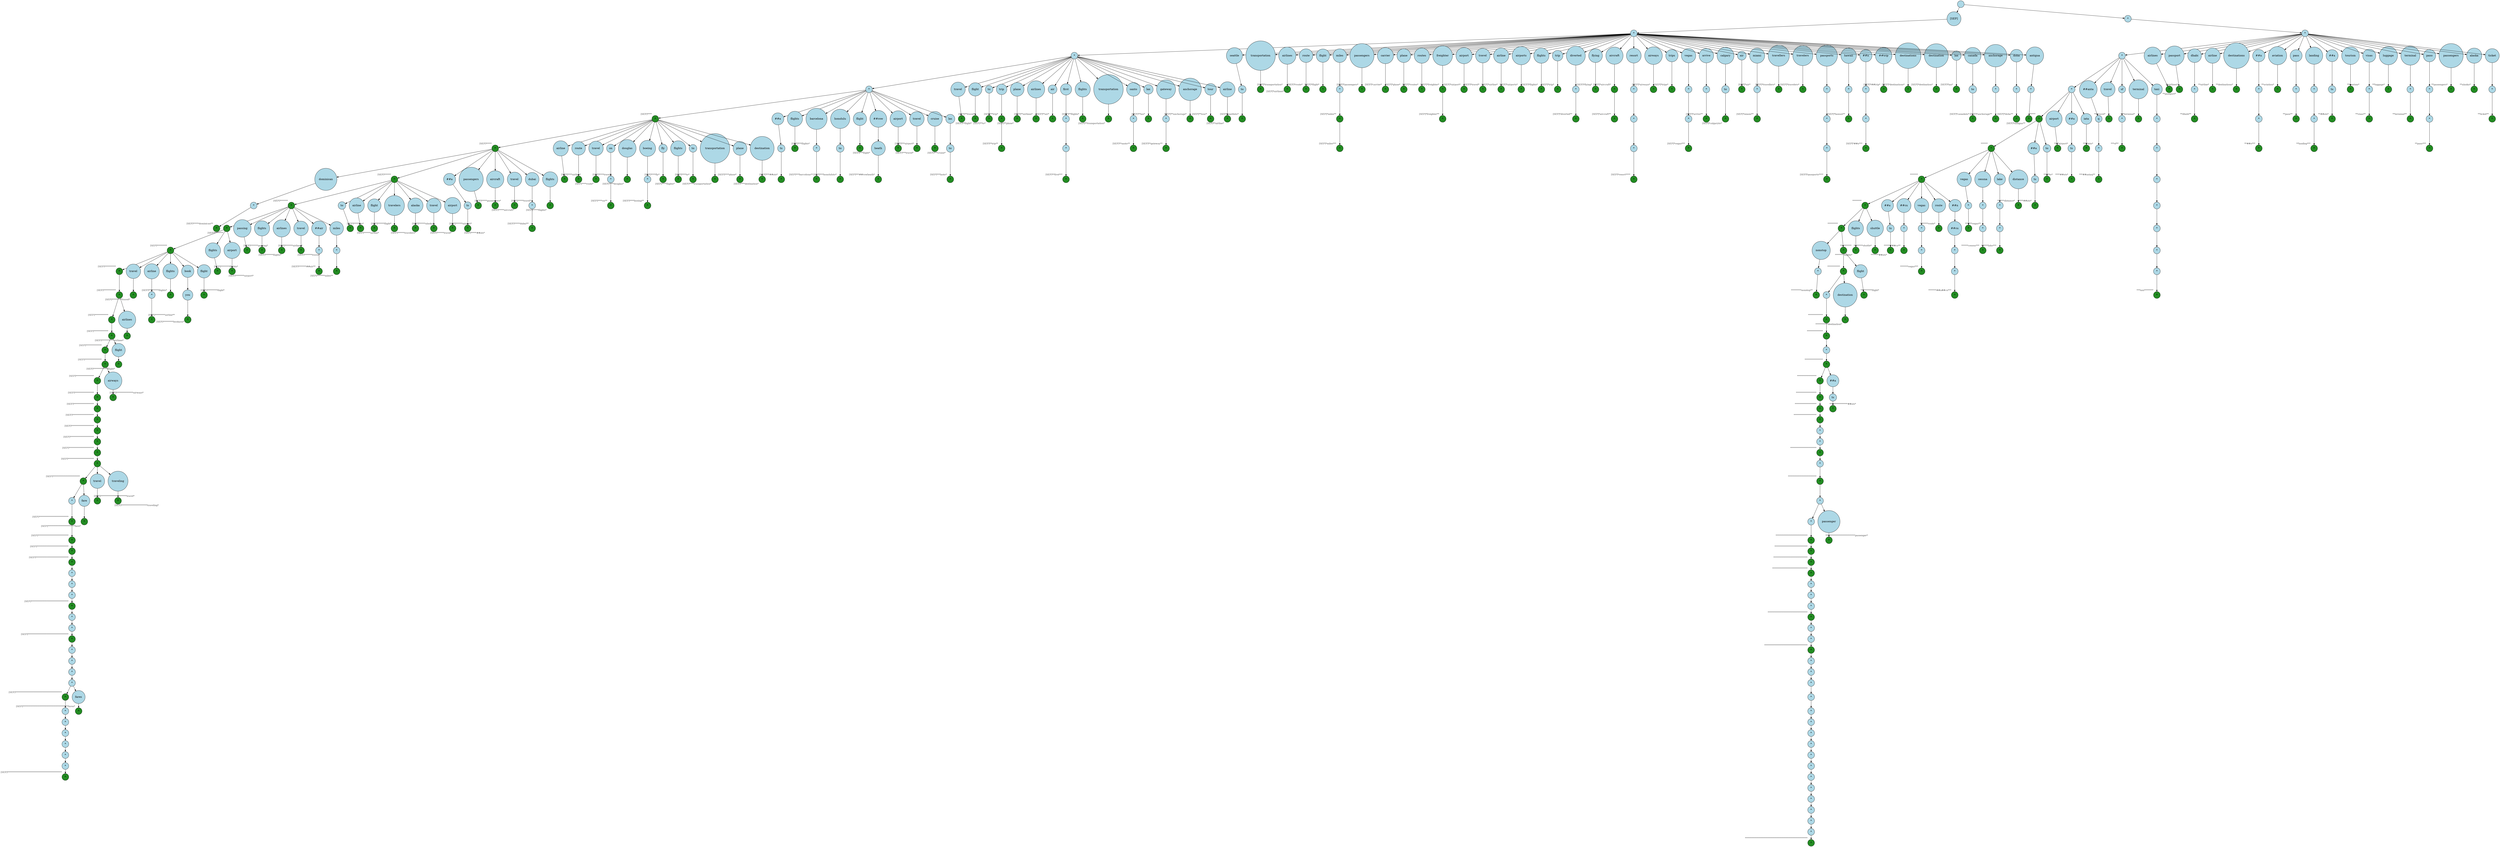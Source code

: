 digraph {
graph [
  nodesep=0.25,
  ranksep=0.3,
  splines=line
];
node [
  style=filled,
  fillcolor=lightblue,
  shape=circle
];
edge [
  arrowsize=0.8,
  color=black
];

94165189569744 [
  label=""
];
140291953223232 [
  label="[SEP]"
];
140291434535056 [
  label="*"
];
140291434542304 [
  label="*"
];
140291435985776 [
  label="*"
];
140291435971760 [
  label="*"
  xlabel=<<FONT COLOR="grey25" POINT-SIZE="12">[SEP]****</FONT>>
  fillcolor="forestgreen"
  color="black"
];
140291435977904 [
  label="*"
  xlabel=<<FONT COLOR="grey25" POINT-SIZE="12">[SEP]*****</FONT>>
  fillcolor="forestgreen"
  color="black"
];
140291435980912 [
  label="dominican"
];
140291435984368 [
  label="*"
];
140291435979696 [
  label="*"
  xlabel=<<FONT COLOR="grey25" POINT-SIZE="12">[SEP]*****dominican**</FONT>>
  fillcolor="forestgreen"
  color="black"
];
140291435975408 [
  label="*"
  xlabel=<<FONT COLOR="grey25" POINT-SIZE="12">[SEP]******</FONT>>
  fillcolor="forestgreen"
  color="black"
];
140291435981808 [
  label="*"
  xlabel=<<FONT COLOR="grey25" POINT-SIZE="12">[SEP]*******</FONT>>
  fillcolor="forestgreen"
  color="black"
];
140291435986352 [
  label="*"
  xlabel=<<FONT COLOR="grey25" POINT-SIZE="12">[SEP]********</FONT>>
  fillcolor="forestgreen"
  color="black"
];
140291435985264 [
  label="*"
  xlabel=<<FONT COLOR="grey25" POINT-SIZE="12">[SEP]*********</FONT>>
  fillcolor="forestgreen"
  color="black"
];
140291435979504 [
  label="*"
  xlabel=<<FONT COLOR="grey25" POINT-SIZE="12">[SEP]**********</FONT>>
  fillcolor="forestgreen"
  color="black"
];
140291435985200 [
  label="*"
  xlabel=<<FONT COLOR="grey25" POINT-SIZE="12">[SEP]***********</FONT>>
  fillcolor="forestgreen"
  color="black"
];
140291435977072 [
  label="*"
  xlabel=<<FONT COLOR="grey25" POINT-SIZE="12">[SEP]************</FONT>>
  fillcolor="forestgreen"
  color="black"
];
140291435976112 [
  label="*"
  xlabel=<<FONT COLOR="grey25" POINT-SIZE="12">[SEP]*************</FONT>>
  fillcolor="forestgreen"
  color="black"
];
140291435970992 [
  label="*"
  xlabel=<<FONT COLOR="grey25" POINT-SIZE="12">[SEP]**************</FONT>>
  fillcolor="forestgreen"
  color="black"
];
140291435984176 [
  label="*"
  xlabel=<<FONT COLOR="grey25" POINT-SIZE="12">[SEP]***************</FONT>>
  fillcolor="forestgreen"
  color="black"
];
140291435983088 [
  label="*"
  xlabel=<<FONT COLOR="grey25" POINT-SIZE="12">[SEP]****************</FONT>>
  fillcolor="forestgreen"
  color="black"
];
140291435974768 [
  label="*"
  xlabel=<<FONT COLOR="grey25" POINT-SIZE="12">[SEP]*****************</FONT>>
  fillcolor="forestgreen"
  color="black"
];
140291435978544 [
  label="*"
  xlabel=<<FONT COLOR="grey25" POINT-SIZE="12">[SEP]******************</FONT>>
  fillcolor="forestgreen"
  color="black"
];
140294643998256 [
  label="*"
  xlabel=<<FONT COLOR="grey25" POINT-SIZE="12">[SEP]*******************</FONT>>
  fillcolor="forestgreen"
  color="black"
];
140289730783760 [
  label="*"
  xlabel=<<FONT COLOR="grey25" POINT-SIZE="12">[SEP]********************</FONT>>
  fillcolor="forestgreen"
  color="black"
];
140289730777920 [
  label="*"
  xlabel=<<FONT COLOR="grey25" POINT-SIZE="12">[SEP]*********************</FONT>>
  fillcolor="forestgreen"
  color="black"
];
140289730785360 [
  label="*"
  xlabel=<<FONT COLOR="grey25" POINT-SIZE="12">[SEP]**********************</FONT>>
  fillcolor="forestgreen"
  color="black"
];
140289730782960 [
  label="*"
  xlabel=<<FONT COLOR="grey25" POINT-SIZE="12">[SEP]***********************</FONT>>
  fillcolor="forestgreen"
  color="black"
];
140289730777120 [
  label="*"
  xlabel=<<FONT COLOR="grey25" POINT-SIZE="12">[SEP]************************</FONT>>
  fillcolor="forestgreen"
  color="black"
];
140289730774880 [
  label="*"
];
140289730786720 [
  label="*"
  xlabel=<<FONT COLOR="grey25" POINT-SIZE="12">[SEP]**************************</FONT>>
  fillcolor="forestgreen"
  color="black"
];
140289730782000 [
  label="*"
  xlabel=<<FONT COLOR="grey25" POINT-SIZE="12">[SEP]***************************</FONT>>
  fillcolor="forestgreen"
  color="black"
];
140289730783920 [
  label="*"
  xlabel=<<FONT COLOR="grey25" POINT-SIZE="12">[SEP]****************************</FONT>>
  fillcolor="forestgreen"
  color="black"
];
140289730777840 [
  label="*"
  xlabel=<<FONT COLOR="grey25" POINT-SIZE="12">[SEP]*****************************</FONT>>
  fillcolor="forestgreen"
  color="black"
];
140289730781680 [
  label="*"
];
140289730777760 [
  label="*"
];
140289730776800 [
  label="*"
];
140289730783280 [
  label="*"
  xlabel=<<FONT COLOR="grey25" POINT-SIZE="12">[SEP]*********************************</FONT>>
  fillcolor="forestgreen"
  color="black"
];
140289730787600 [
  label="*"
];
140291436905840 [
  label="*"
];
140291436905744 [
  label="*"
  xlabel=<<FONT COLOR="grey25" POINT-SIZE="12">[SEP]************************************</FONT>>
  fillcolor="forestgreen"
  color="black"
];
140291436915728 [
  label="*"
];
140291436917744 [
  label="*"
];
140291436908528 [
  label="*"
];
140291436913808 [
  label="*"
];
140291436906704 [
  label="*"
  xlabel=<<FONT COLOR="grey25" POINT-SIZE="12">[SEP]*****************************************</FONT>>
  fillcolor="forestgreen"
  color="black"
];
140291436914480 [
  label="*"
];
140291436918032 [
  label="*"
];
140291436910640 [
  label="*"
];
140291436914960 [
  label="*"
];
140291436912944 [
  label="*"
];
140291436911600 [
  label="*"
];
140291436908240 [
  label="*"
  xlabel=<<FONT COLOR="grey25" POINT-SIZE="12">[SEP]************************************************</FONT>>
  fillcolor="forestgreen"
  color="black"
];
140291436912176 [
  label="fares"
];
140291436912656 [
  label="*"
  xlabel=<<FONT COLOR="grey25" POINT-SIZE="12">[SEP]****************************************fares*</FONT>>
  fillcolor="forestgreen"
  color="black"
];
140289730775040 [
  label="fare"
];
140289730783120 [
  label="*"
  xlabel=<<FONT COLOR="grey25" POINT-SIZE="12">[SEP]************************fare*</FONT>>
  fillcolor="forestgreen"
  color="black"
];
140289730777040 [
  label="travel"
];
140289730780480 [
  label="*"
  xlabel=<<FONT COLOR="grey25" POINT-SIZE="12">[SEP]***********************travel*</FONT>>
  fillcolor="forestgreen"
  color="black"
];
140289730782640 [
  label="traveling"
];
140289730776080 [
  label="*"
  xlabel=<<FONT COLOR="grey25" POINT-SIZE="12">[SEP]***********************traveling*</FONT>>
  fillcolor="forestgreen"
  color="black"
];
140291954607728 [
  label="airways"
];
140293832637408 [
  label="*"
  xlabel=<<FONT COLOR="grey25" POINT-SIZE="12">[SEP]***************airways*</FONT>>
  fillcolor="forestgreen"
  color="black"
];
140291954618528 [
  label="flight"
];
140291954616128 [
  label="*"
  xlabel=<<FONT COLOR="grey25" POINT-SIZE="12">[SEP]*************flight*</FONT>>
  fillcolor="forestgreen"
  color="black"
];
140291954608368 [
  label="airlines"
];
140291954608928 [
  label="*"
  xlabel=<<FONT COLOR="grey25" POINT-SIZE="12">[SEP]***********airlines*</FONT>>
  fillcolor="forestgreen"
  color="black"
];
140291429467056 [
  label="travel"
];
140291429478192 [
  label="*"
  xlabel=<<FONT COLOR="grey25" POINT-SIZE="12">[SEP]*********travel*</FONT>>
  fillcolor="forestgreen"
  color="black"
];
140291429482288 [
  label="airline"
];
140291429468208 [
  label="*"
];
140291429467504 [
  label="*"
  xlabel=<<FONT COLOR="grey25" POINT-SIZE="12">[SEP]*********airline**</FONT>>
  fillcolor="forestgreen"
  color="black"
];
140291429467376 [
  label="flights"
];
140291429468400 [
  label="*"
  xlabel=<<FONT COLOR="grey25" POINT-SIZE="12">[SEP]*********flights*</FONT>>
  fillcolor="forestgreen"
  color="black"
];
140291429473456 [
  label="book"
];
140291429475888 [
  label="you"
];
140291429467184 [
  label="*"
  xlabel=<<FONT COLOR="grey25" POINT-SIZE="12">[SEP]*********bookyou*</FONT>>
  fillcolor="forestgreen"
  color="black"
];
140291429472432 [
  label="flight"
];
140291429478448 [
  label="*"
  xlabel=<<FONT COLOR="grey25" POINT-SIZE="12">[SEP]*********flight*</FONT>>
  fillcolor="forestgreen"
  color="black"
];
140291429477040 [
  label="flights"
];
140291429480368 [
  label="*"
  xlabel=<<FONT COLOR="grey25" POINT-SIZE="12">[SEP]********flights*</FONT>>
  fillcolor="forestgreen"
  color="black"
];
140291429469552 [
  label="airport"
];
140291429469104 [
  label="*"
  xlabel=<<FONT COLOR="grey25" POINT-SIZE="12">[SEP]********airport*</FONT>>
  fillcolor="forestgreen"
  color="black"
];
140291429480880 [
  label="passing"
];
140291429477424 [
  label="*"
  xlabel=<<FONT COLOR="grey25" POINT-SIZE="12">[SEP]*******passing*</FONT>>
  fillcolor="forestgreen"
  color="black"
];
140291429480944 [
  label="flights"
];
140291429472176 [
  label="*"
  xlabel=<<FONT COLOR="grey25" POINT-SIZE="12">[SEP]*******flights*</FONT>>
  fillcolor="forestgreen"
  color="black"
];
140291429472112 [
  label="airlines"
];
140291429481584 [
  label="*"
  xlabel=<<FONT COLOR="grey25" POINT-SIZE="12">[SEP]*******airlines*</FONT>>
  fillcolor="forestgreen"
  color="black"
];
140291429474480 [
  label="travel"
];
140291429474544 [
  label="*"
  xlabel=<<FONT COLOR="grey25" POINT-SIZE="12">[SEP]*******travel*</FONT>>
  fillcolor="forestgreen"
  color="black"
];
140291429482224 [
  label="##air"
];
140291429466928 [
  label="*"
];
140291429481456 [
  label="*"
  xlabel=<<FONT COLOR="grey25" POINT-SIZE="12">[SEP]*******##air**</FONT>>
  fillcolor="forestgreen"
  color="black"
];
140291429480432 [
  label="miles"
];
140291429478576 [
  label="*"
];
140291429481136 [
  label="*"
  xlabel=<<FONT COLOR="grey25" POINT-SIZE="12">[SEP]*******miles**</FONT>>
  fillcolor="forestgreen"
  color="black"
];
140291429472304 [
  label="to"
];
140291429470512 [
  label="*"
  xlabel=<<FONT COLOR="grey25" POINT-SIZE="12">[SEP]******to*</FONT>>
  fillcolor="forestgreen"
  color="black"
];
140291429469616 [
  label="airline"
];
140291429471536 [
  label="*"
  xlabel=<<FONT COLOR="grey25" POINT-SIZE="12">[SEP]******airline*</FONT>>
  fillcolor="forestgreen"
  color="black"
];
140291429478640 [
  label="flight"
];
140291429479920 [
  label="*"
  xlabel=<<FONT COLOR="grey25" POINT-SIZE="12">[SEP]******flight*</FONT>>
  fillcolor="forestgreen"
  color="black"
];
140291429473200 [
  label="travelers"
];
140291429470064 [
  label="*"
  xlabel=<<FONT COLOR="grey25" POINT-SIZE="12">[SEP]******travelers*</FONT>>
  fillcolor="forestgreen"
  color="black"
];
140291429477488 [
  label="alaska"
];
140291429482096 [
  label="*"
  xlabel=<<FONT COLOR="grey25" POINT-SIZE="12">[SEP]******alaska*</FONT>>
  fillcolor="forestgreen"
  color="black"
];
140291429474288 [
  label="travel"
];
140291429470256 [
  label="*"
  xlabel=<<FONT COLOR="grey25" POINT-SIZE="12">[SEP]******travel*</FONT>>
  fillcolor="forestgreen"
  color="black"
];
140291429473712 [
  label="airport"
];
140291429476272 [
  label="*"
  xlabel=<<FONT COLOR="grey25" POINT-SIZE="12">[SEP]******airport*</FONT>>
  fillcolor="forestgreen"
  color="black"
];
140291429468016 [
  label="##a"
];
140291429467248 [
  label="ts"
];
140291429467760 [
  label="*"
  xlabel=<<FONT COLOR="grey25" POINT-SIZE="12">[SEP]*****##ats*</FONT>>
  fillcolor="forestgreen"
  color="black"
];
140291429474224 [
  label="passengers"
];
140291429481712 [
  label="*"
  xlabel=<<FONT COLOR="grey25" POINT-SIZE="12">[SEP]*****passengers*</FONT>>
  fillcolor="forestgreen"
  color="black"
];
140291429482032 [
  label="aircraft"
];
140291429473968 [
  label="*"
  xlabel=<<FONT COLOR="grey25" POINT-SIZE="12">[SEP]*****aircraft*</FONT>>
  fillcolor="forestgreen"
  color="black"
];
140291429466864 [
  label="travel"
];
140291429466288 [
  label="*"
  xlabel=<<FONT COLOR="grey25" POINT-SIZE="12">[SEP]*****travel*</FONT>>
  fillcolor="forestgreen"
  color="black"
];
140291429469296 [
  label="dubai"
];
140291429480560 [
  label="*"
];
140291429477744 [
  label="*"
  xlabel=<<FONT COLOR="grey25" POINT-SIZE="12">[SEP]*****dubai**</FONT>>
  fillcolor="forestgreen"
  color="black"
];
140291429466224 [
  label="flights"
];
140291429477872 [
  label="*"
  xlabel=<<FONT COLOR="grey25" POINT-SIZE="12">[SEP]*****flights*</FONT>>
  fillcolor="forestgreen"
  color="black"
];
140291429480752 [
  label="airline"
];
140291429469360 [
  label="*"
  xlabel=<<FONT COLOR="grey25" POINT-SIZE="12">[SEP]****airline*</FONT>>
  fillcolor="forestgreen"
  color="black"
];
140291429477360 [
  label="route"
];
140291429468592 [
  label="*"
  xlabel=<<FONT COLOR="grey25" POINT-SIZE="12">[SEP]****route*</FONT>>
  fillcolor="forestgreen"
  color="black"
];
140291429476080 [
  label="travel"
];
140291429481328 [
  label="*"
  xlabel=<<FONT COLOR="grey25" POINT-SIZE="12">[SEP]****travel*</FONT>>
  fillcolor="forestgreen"
  color="black"
];
140291429476976 [
  label="on"
];
140291429480176 [
  label="*"
];
140291429468272 [
  label="*"
  xlabel=<<FONT COLOR="grey25" POINT-SIZE="12">[SEP]****on**</FONT>>
  fillcolor="forestgreen"
  color="black"
];
140291429480688 [
  label="douglas"
];
140291429469488 [
  label="*"
  xlabel=<<FONT COLOR="grey25" POINT-SIZE="12">[SEP]****douglas*</FONT>>
  fillcolor="forestgreen"
  color="black"
];
140291429477552 [
  label="boeing"
];
140291429481264 [
  label="*"
];
140291429477168 [
  label="*"
  xlabel=<<FONT COLOR="grey25" POINT-SIZE="12">[SEP]****boeing**</FONT>>
  fillcolor="forestgreen"
  color="black"
];
140291429476656 [
  label="fly"
];
140291429472048 [
  label="*"
  xlabel=<<FONT COLOR="grey25" POINT-SIZE="12">[SEP]****fly*</FONT>>
  fillcolor="forestgreen"
  color="black"
];
140291429470448 [
  label="flights"
];
140291434684016 [
  label="*"
  xlabel=<<FONT COLOR="grey25" POINT-SIZE="12">[SEP]****flights*</FONT>>
  fillcolor="forestgreen"
  color="black"
];
140291434688368 [
  label="to"
];
140291434676720 [
  label="*"
  xlabel=<<FONT COLOR="grey25" POINT-SIZE="12">[SEP]****to*</FONT>>
  fillcolor="forestgreen"
  color="black"
];
140291434677744 [
  label="transportation"
];
140291954684784 [
  label="*"
  xlabel=<<FONT COLOR="grey25" POINT-SIZE="12">[SEP]****transportation*</FONT>>
  fillcolor="forestgreen"
  color="black"
];
140291434678384 [
  label="plane"
];
140291434691440 [
  label="*"
  xlabel=<<FONT COLOR="grey25" POINT-SIZE="12">[SEP]****plane*</FONT>>
  fillcolor="forestgreen"
  color="black"
];
140291434686192 [
  label="destination"
];
140291434684656 [
  label="*"
  xlabel=<<FONT COLOR="grey25" POINT-SIZE="12">[SEP]****destination*</FONT>>
  fillcolor="forestgreen"
  color="black"
];
140291434683184 [
  label="##a"
];
140291434691376 [
  label="ts"
];
140291434689712 [
  label="*"
  xlabel=<<FONT COLOR="grey25" POINT-SIZE="12">[SEP]***##ats*</FONT>>
  fillcolor="forestgreen"
  color="black"
];
140291434686640 [
  label="flights"
];
140291434678448 [
  label="*"
  xlabel=<<FONT COLOR="grey25" POINT-SIZE="12">[SEP]***flights*</FONT>>
  fillcolor="forestgreen"
  color="black"
];
140291434678576 [
  label="barcelona"
];
140291434684848 [
  label="*"
];
140291434688304 [
  label="*"
  xlabel=<<FONT COLOR="grey25" POINT-SIZE="12">[SEP]***barcelona**</FONT>>
  fillcolor="forestgreen"
  color="black"
];
140291434685424 [
  label="honolulu"
];
140291434690864 [
  label="to"
];
140291434683568 [
  label="*"
  xlabel=<<FONT COLOR="grey25" POINT-SIZE="12">[SEP]***honoluluto*</FONT>>
  fillcolor="forestgreen"
  color="black"
];
140291434676400 [
  label="flight"
];
140291434687344 [
  label="*"
  xlabel=<<FONT COLOR="grey25" POINT-SIZE="12">[SEP]***flight*</FONT>>
  fillcolor="forestgreen"
  color="black"
];
140291434684976 [
  label="##row"
];
140291434689200 [
  label="heath"
];
140291434677552 [
  label="*"
  xlabel=<<FONT COLOR="grey25" POINT-SIZE="12">[SEP]***##rowheath*</FONT>>
  fillcolor="forestgreen"
  color="black"
];
140291434687664 [
  label="airport"
];
140291434676336 [
  label="*"
  xlabel=<<FONT COLOR="grey25" POINT-SIZE="12">[SEP]***airport*</FONT>>
  fillcolor="forestgreen"
  color="black"
];
140291434687088 [
  label="travel"
];
140291434692208 [
  label="*"
  xlabel=<<FONT COLOR="grey25" POINT-SIZE="12">[SEP]***travel*</FONT>>
  fillcolor="forestgreen"
  color="black"
];
140291434690224 [
  label="cruise"
];
140291434679024 [
  label="*"
  xlabel=<<FONT COLOR="grey25" POINT-SIZE="12">[SEP]***cruise*</FONT>>
  fillcolor="forestgreen"
  color="black"
];
140291434676528 [
  label="las"
];
140291434685552 [
  label="to"
];
140291434676464 [
  label="*"
  xlabel=<<FONT COLOR="grey25" POINT-SIZE="12">[SEP]***lasto*</FONT>>
  fillcolor="forestgreen"
  color="black"
];
140291434680752 [
  label="travel"
];
140291434691568 [
  label="*"
  xlabel=<<FONT COLOR="grey25" POINT-SIZE="12">[SEP]**travel*</FONT>>
  fillcolor="forestgreen"
  color="black"
];
140291434683056 [
  label="flight"
];
140291434689840 [
  label="*"
  xlabel=<<FONT COLOR="grey25" POINT-SIZE="12">[SEP]**flight*</FONT>>
  fillcolor="forestgreen"
  color="black"
];
140291434691632 [
  label="to"
];
140291434681520 [
  label="*"
  xlabel=<<FONT COLOR="grey25" POINT-SIZE="12">[SEP]**to*</FONT>>
  fillcolor="forestgreen"
  color="black"
];
140291434679728 [
  label="trip"
];
140291434692336 [
  label="*"
  xlabel=<<FONT COLOR="grey25" POINT-SIZE="12">[SEP]**trip*</FONT>>
  fillcolor="forestgreen"
  color="black"
];
140291434686960 [
  label="*"
  xlabel=<<FONT COLOR="grey25" POINT-SIZE="12">[SEP]**trip**</FONT>>
  fillcolor="forestgreen"
  color="black"
];
140291434691760 [
  label="plane"
];
140291434676784 [
  label="*"
  xlabel=<<FONT COLOR="grey25" POINT-SIZE="12">[SEP]**plane*</FONT>>
  fillcolor="forestgreen"
  color="black"
];
140291434683120 [
  label="airlines"
];
140291434683312 [
  label="*"
  xlabel=<<FONT COLOR="grey25" POINT-SIZE="12">[SEP]**airlines*</FONT>>
  fillcolor="forestgreen"
  color="black"
];
140291434685808 [
  label="air"
];
140291434684080 [
  label="*"
  xlabel=<<FONT COLOR="grey25" POINT-SIZE="12">[SEP]**air*</FONT>>
  fillcolor="forestgreen"
  color="black"
];
140291434683952 [
  label="first"
];
140291434685360 [
  label="*"
];
140291434680432 [
  label="*"
];
140291434677872 [
  label="*"
  xlabel=<<FONT COLOR="grey25" POINT-SIZE="12">[SEP]**first***</FONT>>
  fillcolor="forestgreen"
  color="black"
];
140291434682480 [
  label="flights"
];
140291434677296 [
  label="*"
  xlabel=<<FONT COLOR="grey25" POINT-SIZE="12">[SEP]**flights*</FONT>>
  fillcolor="forestgreen"
  color="black"
];
140291434680176 [
  label="transportation"
];
140291434678128 [
  label="*"
  xlabel=<<FONT COLOR="grey25" POINT-SIZE="12">[SEP]**transportation*</FONT>>
  fillcolor="forestgreen"
  color="black"
];
140291434682352 [
  label="santo"
];
140291434686768 [
  label="*"
];
140291434690032 [
  label="*"
  xlabel=<<FONT COLOR="grey25" POINT-SIZE="12">[SEP]**santo**</FONT>>
  fillcolor="forestgreen"
  color="black"
];
140291434690288 [
  label="lax"
];
140291434684208 [
  label="*"
  xlabel=<<FONT COLOR="grey25" POINT-SIZE="12">[SEP]**lax*</FONT>>
  fillcolor="forestgreen"
  color="black"
];
140291434682672 [
  label="gateway"
];
140291434677360 [
  label="*"
];
140291434689520 [
  label="*"
  xlabel=<<FONT COLOR="grey25" POINT-SIZE="12">[SEP]**gateway**</FONT>>
  fillcolor="forestgreen"
  color="black"
];
140291434681392 [
  label="anchorage"
];
140291434688560 [
  label="*"
  xlabel=<<FONT COLOR="grey25" POINT-SIZE="12">[SEP]**anchorage*</FONT>>
  fillcolor="forestgreen"
  color="black"
];
140291434676656 [
  label="tour"
];
140291434678832 [
  label="*"
  xlabel=<<FONT COLOR="grey25" POINT-SIZE="12">[SEP]**tour*</FONT>>
  fillcolor="forestgreen"
  color="black"
];
140291434681072 [
  label="airline"
];
140291434681712 [
  label="*"
  xlabel=<<FONT COLOR="grey25" POINT-SIZE="12">[SEP]**airline*</FONT>>
  fillcolor="forestgreen"
  color="black"
];
140291434692464 [
  label="seattle"
];
140291434686320 [
  label="to"
];
140291434685104 [
  label="*"
  xlabel=<<FONT COLOR="grey25" POINT-SIZE="12">[SEP]*seattleto*</FONT>>
  fillcolor="forestgreen"
  color="black"
];
140291434690160 [
  label="transportation"
];
140291434681136 [
  label="*"
  xlabel=<<FONT COLOR="grey25" POINT-SIZE="12">[SEP]*transportation*</FONT>>
  fillcolor="forestgreen"
  color="black"
];
140291434688496 [
  label="airlines"
];
140291434683632 [
  label="*"
  xlabel=<<FONT COLOR="grey25" POINT-SIZE="12">[SEP]*airlines*</FONT>>
  fillcolor="forestgreen"
  color="black"
];
140291434684336 [
  label="route"
];
140291434692016 [
  label="*"
  xlabel=<<FONT COLOR="grey25" POINT-SIZE="12">[SEP]*route*</FONT>>
  fillcolor="forestgreen"
  color="black"
];
140291434688432 [
  label="flight"
];
140291434684464 [
  label="*"
  xlabel=<<FONT COLOR="grey25" POINT-SIZE="12">[SEP]*flight*</FONT>>
  fillcolor="forestgreen"
  color="black"
];
140291434679664 [
  label="miles"
];
140291434335920 [
  label="*"
];
140291434340976 [
  label="*"
  xlabel=<<FONT COLOR="grey25" POINT-SIZE="12">[SEP]*miles**</FONT>>
  fillcolor="forestgreen"
  color="black"
];
140291434337712 [
  label="*"
  xlabel=<<FONT COLOR="grey25" POINT-SIZE="12">[SEP]*miles***</FONT>>
  fillcolor="forestgreen"
  color="black"
];
140291434342768 [
  label="passengers"
];
140291434341552 [
  label="*"
  xlabel=<<FONT COLOR="grey25" POINT-SIZE="12">[SEP]*passengers*</FONT>>
  fillcolor="forestgreen"
  color="black"
];
140291434332976 [
  label="carrier"
];
140291434337904 [
  label="*"
  xlabel=<<FONT COLOR="grey25" POINT-SIZE="12">[SEP]*carrier*</FONT>>
  fillcolor="forestgreen"
  color="black"
];
140291434341488 [
  label="plane"
];
140291434341168 [
  label="*"
  xlabel=<<FONT COLOR="grey25" POINT-SIZE="12">[SEP]*plane*</FONT>>
  fillcolor="forestgreen"
  color="black"
];
140291434347952 [
  label="routes"
];
140291434348464 [
  label="*"
  xlabel=<<FONT COLOR="grey25" POINT-SIZE="12">[SEP]*routes*</FONT>>
  fillcolor="forestgreen"
  color="black"
];
140291434345520 [
  label="freighter"
];
140291434333232 [
  label="*"
  xlabel=<<FONT COLOR="grey25" POINT-SIZE="12">[SEP]*freighter*</FONT>>
  fillcolor="forestgreen"
  color="black"
];
140291434340080 [
  label="*"
  xlabel=<<FONT COLOR="grey25" POINT-SIZE="12">[SEP]*freighter**</FONT>>
  fillcolor="forestgreen"
  color="black"
];
140291434340720 [
  label="airport"
];
140291434344944 [
  label="*"
  xlabel=<<FONT COLOR="grey25" POINT-SIZE="12">[SEP]*airport*</FONT>>
  fillcolor="forestgreen"
  color="black"
];
140291434340208 [
  label="travel"
];
140291434345648 [
  label="*"
  xlabel=<<FONT COLOR="grey25" POINT-SIZE="12">[SEP]*travel*</FONT>>
  fillcolor="forestgreen"
  color="black"
];
140291434348208 [
  label="airline"
];
140291434340912 [
  label="*"
  xlabel=<<FONT COLOR="grey25" POINT-SIZE="12">[SEP]*airline*</FONT>>
  fillcolor="forestgreen"
  color="black"
];
140291434346224 [
  label="airports"
];
140291434344752 [
  label="*"
  xlabel=<<FONT COLOR="grey25" POINT-SIZE="12">[SEP]*airports*</FONT>>
  fillcolor="forestgreen"
  color="black"
];
140291434343472 [
  label="flights"
];
140291434344560 [
  label="*"
  xlabel=<<FONT COLOR="grey25" POINT-SIZE="12">[SEP]*flights*</FONT>>
  fillcolor="forestgreen"
  color="black"
];
140291434342448 [
  label="trip"
];
140291434335408 [
  label="*"
  xlabel=<<FONT COLOR="grey25" POINT-SIZE="12">[SEP]*trip*</FONT>>
  fillcolor="forestgreen"
  color="black"
];
140291434337200 [
  label="diverted"
];
140291434335472 [
  label="*"
];
140291434344496 [
  label="*"
  xlabel=<<FONT COLOR="grey25" POINT-SIZE="12">[SEP]*diverted**</FONT>>
  fillcolor="forestgreen"
  color="black"
];
140291434332464 [
  label="flying"
];
140291434348144 [
  label="*"
  xlabel=<<FONT COLOR="grey25" POINT-SIZE="12">[SEP]*flying*</FONT>>
  fillcolor="forestgreen"
  color="black"
];
140291434343280 [
  label="aircraft"
];
140291434338480 [
  label="*"
  xlabel=<<FONT COLOR="grey25" POINT-SIZE="12">[SEP]*aircraft*</FONT>>
  fillcolor="forestgreen"
  color="black"
];
140291434333616 [
  label="*"
  xlabel=<<FONT COLOR="grey25" POINT-SIZE="12">[SEP]*aircraft**</FONT>>
  fillcolor="forestgreen"
  color="black"
];
140291434335664 [
  label="resort"
];
140291434338224 [
  label="*"
];
140291434341936 [
  label="*"
];
140291434333296 [
  label="*"
];
140291434338544 [
  label="*"
  xlabel=<<FONT COLOR="grey25" POINT-SIZE="12">[SEP]*resort****</FONT>>
  fillcolor="forestgreen"
  color="black"
];
140291434337328 [
  label="airways"
];
140291434342192 [
  label="*"
  xlabel=<<FONT COLOR="grey25" POINT-SIZE="12">[SEP]*airways*</FONT>>
  fillcolor="forestgreen"
  color="black"
];
140291434336240 [
  label="trips"
];
140291434347632 [
  label="*"
  xlabel=<<FONT COLOR="grey25" POINT-SIZE="12">[SEP]*trips*</FONT>>
  fillcolor="forestgreen"
  color="black"
];
140291434342000 [
  label="vegas"
];
140291434334384 [
  label="*"
];
140291434339696 [
  label="*"
];
140291434348080 [
  label="*"
  xlabel=<<FONT COLOR="grey25" POINT-SIZE="12">[SEP]*vegas***</FONT>>
  fillcolor="forestgreen"
  color="black"
];
140291434340336 [
  label="arrive"
];
140291434335600 [
  label="*"
];
140291434347056 [
  label="*"
  xlabel=<<FONT COLOR="grey25" POINT-SIZE="12">[SEP]*arrive**</FONT>>
  fillcolor="forestgreen"
  color="black"
];
140291434338928 [
  label="calgary"
];
140291434336880 [
  label="to"
];
140291434334960 [
  label="*"
  xlabel=<<FONT COLOR="grey25" POINT-SIZE="12">[SEP]*calgaryto*</FONT>>
  fillcolor="forestgreen"
  color="black"
];
140291434343088 [
  label="air"
];
140291434342704 [
  label="*"
  xlabel=<<FONT COLOR="grey25" POINT-SIZE="12">[SEP]*air*</FONT>>
  fillcolor="forestgreen"
  color="black"
];
140291434333360 [
  label="miami"
];
140291434347440 [
  label="*"
];
140291434333040 [
  label="*"
  xlabel=<<FONT COLOR="grey25" POINT-SIZE="12">[SEP]*miami**</FONT>>
  fillcolor="forestgreen"
  color="black"
];
140291434343856 [
  label="travellers"
];
140291433591216 [
  label="*"
  xlabel=<<FONT COLOR="grey25" POINT-SIZE="12">[SEP]*travellers*</FONT>>
  fillcolor="forestgreen"
  color="black"
];
140291433585264 [
  label="travelers"
];
140291433588976 [
  label="*"
  xlabel=<<FONT COLOR="grey25" POINT-SIZE="12">[SEP]*travelers*</FONT>>
  fillcolor="forestgreen"
  color="black"
];
140291433586160 [
  label="passports"
];
140291433590960 [
  label="*"
];
140291433583152 [
  label="*"
];
140291433593200 [
  label="*"
];
140291433587440 [
  label="*"
  xlabel=<<FONT COLOR="grey25" POINT-SIZE="12">[SEP]*passports****</FONT>>
  fillcolor="forestgreen"
  color="black"
];
140291433587568 [
  label="hawaii"
];
140291433583664 [
  label="*"
];
140291433591152 [
  label="*"
  xlabel=<<FONT COLOR="grey25" POINT-SIZE="12">[SEP]*hawaii**</FONT>>
  fillcolor="forestgreen"
  color="black"
];
140291433592816 [
  label="##n"
];
140291433588016 [
  label="*"
];
140291433589744 [
  label="*"
];
140291433592880 [
  label="*"
  xlabel=<<FONT COLOR="grey25" POINT-SIZE="12">[SEP]*##n***</FONT>>
  fillcolor="forestgreen"
  color="black"
];
140291433594672 [
  label="##trip"
];
140291433578672 [
  label="*"
  xlabel=<<FONT COLOR="grey25" POINT-SIZE="12">[SEP]*##trip*</FONT>>
  fillcolor="forestgreen"
  color="black"
];
140291433593840 [
  label="destinations"
];
140291433593648 [
  label="*"
  xlabel=<<FONT COLOR="grey25" POINT-SIZE="12">[SEP]*destinations*</FONT>>
  fillcolor="forestgreen"
  color="black"
];
140291433591472 [
  label="destination"
];
140291433589488 [
  label="*"
  xlabel=<<FONT COLOR="grey25" POINT-SIZE="12">[SEP]*destination*</FONT>>
  fillcolor="forestgreen"
  color="black"
];
140291433578736 [
  label="lax"
];
140291433593520 [
  label="*"
  xlabel=<<FONT COLOR="grey25" POINT-SIZE="12">[SEP]*lax*</FONT>>
  fillcolor="forestgreen"
  color="black"
];
140291433579312 [
  label="canada"
];
140291433580208 [
  label="to"
];
140291433587312 [
  label="*"
  xlabel=<<FONT COLOR="grey25" POINT-SIZE="12">[SEP]*canadato*</FONT>>
  fillcolor="forestgreen"
  color="black"
];
140291433581104 [
  label="anchorage"
];
140291433586672 [
  label="*"
];
140291433586288 [
  label="*"
  xlabel=<<FONT COLOR="grey25" POINT-SIZE="12">[SEP]*anchorage**</FONT>>
  fillcolor="forestgreen"
  color="black"
];
140291433578992 [
  label="doha"
];
140291433594608 [
  label="*"
];
140291433583536 [
  label="*"
  xlabel=<<FONT COLOR="grey25" POINT-SIZE="12">[SEP]*doha**</FONT>>
  fillcolor="forestgreen"
  color="black"
];
140291433580656 [
  label="antigua"
];
140291433579504 [
  label="*"
];
140291433582064 [
  label="*"
  xlabel=<<FONT COLOR="grey25" POINT-SIZE="12">[SEP]*antigua**</FONT>>
  fillcolor="forestgreen"
  color="black"
];
94165189609096 [
  label="*"
];
140289726372608 [
  label="*"
];
140289726373088 [
  label="*"
];
140289726373808 [
  label="*"
];
140289726374336 [
  label="*"
  xlabel=<<FONT COLOR="grey25" POINT-SIZE="12">*****</FONT>>
  fillcolor="forestgreen"
  color="black"
];
140289726374816 [
  label="*"
  xlabel=<<FONT COLOR="grey25" POINT-SIZE="12">******</FONT>>
  fillcolor="forestgreen"
  color="black"
];
140289726374912 [
  label="*"
  xlabel=<<FONT COLOR="grey25" POINT-SIZE="12">*******</FONT>>
  fillcolor="forestgreen"
  color="black"
];
140291433584112 [
  label="*"
  xlabel=<<FONT COLOR="grey25" POINT-SIZE="12">********</FONT>>
  fillcolor="forestgreen"
  color="black"
];
140291433582192 [
  label="*"
  xlabel=<<FONT COLOR="grey25" POINT-SIZE="12">*********</FONT>>
  fillcolor="forestgreen"
  color="black"
];
140291433584304 [
  label="nonstop"
];
140291433588400 [
  label="*"
];
140291433591344 [
  label="*"
  xlabel=<<FONT COLOR="grey25" POINT-SIZE="12">*********nonstop**</FONT>>
  fillcolor="forestgreen"
  color="black"
];
140291433592176 [
  label="*"
  xlabel=<<FONT COLOR="grey25" POINT-SIZE="12">**********</FONT>>
  fillcolor="forestgreen"
  color="black"
];
140291433583984 [
  label="*"
  xlabel=<<FONT COLOR="grey25" POINT-SIZE="12">***********</FONT>>
  fillcolor="forestgreen"
  color="black"
];
140291433579120 [
  label="*"
];
140291433589808 [
  label="*"
  xlabel=<<FONT COLOR="grey25" POINT-SIZE="12">*************</FONT>>
  fillcolor="forestgreen"
  color="black"
];
140291433593712 [
  label="*"
  xlabel=<<FONT COLOR="grey25" POINT-SIZE="12">**************</FONT>>
  fillcolor="forestgreen"
  color="black"
];
140291433594480 [
  label="*"
];
140291433581872 [
  label="*"
  xlabel=<<FONT COLOR="grey25" POINT-SIZE="12">****************</FONT>>
  fillcolor="forestgreen"
  color="black"
];
140291433590704 [
  label="*"
  xlabel=<<FONT COLOR="grey25" POINT-SIZE="12">*****************</FONT>>
  fillcolor="forestgreen"
  color="black"
];
140291433591088 [
  label="*"
  xlabel=<<FONT COLOR="grey25" POINT-SIZE="12">******************</FONT>>
  fillcolor="forestgreen"
  color="black"
];
140291433581040 [
  label="*"
  xlabel=<<FONT COLOR="grey25" POINT-SIZE="12">*******************</FONT>>
  fillcolor="forestgreen"
  color="black"
];
140291433591856 [
  label="*"
  xlabel=<<FONT COLOR="grey25" POINT-SIZE="12">********************</FONT>>
  fillcolor="forestgreen"
  color="black"
];
140291433594736 [
  label="*"
];
140291433581168 [
  label="*"
];
140291433585520 [
  label="*"
  xlabel=<<FONT COLOR="grey25" POINT-SIZE="12">***********************</FONT>>
  fillcolor="forestgreen"
  color="black"
];
140289730779520 [
  label="*"
];
140289730786480 [
  label="*"
  xlabel=<<FONT COLOR="grey25" POINT-SIZE="12">*************************</FONT>>
  fillcolor="forestgreen"
  color="black"
];
140289730774400 [
  label="*"
];
140289730783440 [
  label="*"
];
140289730781520 [
  label="*"
  xlabel=<<FONT COLOR="grey25" POINT-SIZE="12">****************************</FONT>>
  fillcolor="forestgreen"
  color="black"
];
140289730776320 [
  label="*"
  xlabel=<<FONT COLOR="grey25" POINT-SIZE="12">*****************************</FONT>>
  fillcolor="forestgreen"
  color="black"
];
140289730780720 [
  label="*"
  xlabel=<<FONT COLOR="grey25" POINT-SIZE="12">******************************</FONT>>
  fillcolor="forestgreen"
  color="black"
];
140289730788720 [
  label="*"
  xlabel=<<FONT COLOR="grey25" POINT-SIZE="12">*******************************</FONT>>
  fillcolor="forestgreen"
  color="black"
];
140289730777680 [
  label="*"
];
140289730775520 [
  label="*"
];
140289730786400 [
  label="*"
];
140289730779200 [
  label="*"
  xlabel=<<FONT COLOR="grey25" POINT-SIZE="12">***********************************</FONT>>
  fillcolor="forestgreen"
  color="black"
];
140289730780160 [
  label="*"
];
140289730785840 [
  label="*"
];
140289730786560 [
  label="*"
  xlabel=<<FONT COLOR="grey25" POINT-SIZE="12">**************************************</FONT>>
  fillcolor="forestgreen"
  color="black"
];
140289730787120 [
  label="*"
];
140291436908144 [
  label="*"
];
140291436905648 [
  label="*"
];
140291436906608 [
  label="*"
];
140291436916496 [
  label="*"
];
140291436917072 [
  label="*"
];
140291436916208 [
  label="*"
];
140291436906032 [
  label="*"
];
140291436912368 [
  label="*"
];
140291436912752 [
  label="*"
];
140291436911408 [
  label="*"
];
140291436913424 [
  label="*"
];
140291436913136 [
  label="*"
];
140291436915824 [
  label="*"
];
140291436907472 [
  label="*"
];
140291436907856 [
  label="*"
];
140291436905360 [
  label="*"
  xlabel=<<FONT COLOR="grey25" POINT-SIZE="12">*******************************************************</FONT>>
  fillcolor="forestgreen"
  color="black"
];
140289730780240 [
  label="passenger"
];
140289730787840 [
  label="*"
  xlabel=<<FONT COLOR="grey25" POINT-SIZE="12">**************************passenger*</FONT>>
  fillcolor="forestgreen"
  color="black"
];
140291433589296 [
  label="##a"
];
140291433588272 [
  label="ts"
];
140291433585136 [
  label="*"
  xlabel=<<FONT COLOR="grey25" POINT-SIZE="12">****************##ats*</FONT>>
  fillcolor="forestgreen"
  color="black"
];
140291433592048 [
  label="destination"
];
140291433366640 [
  label="*"
  xlabel=<<FONT COLOR="grey25" POINT-SIZE="12">***********destination*</FONT>>
  fillcolor="forestgreen"
  color="black"
];
140291433372720 [
  label="flight"
];
140291433371888 [
  label="*"
  xlabel=<<FONT COLOR="grey25" POINT-SIZE="12">**********flight*</FONT>>
  fillcolor="forestgreen"
  color="black"
];
140291433375792 [
  label="flights"
];
140291433378736 [
  label="*"
  xlabel=<<FONT COLOR="grey25" POINT-SIZE="12">********flights*</FONT>>
  fillcolor="forestgreen"
  color="black"
];
140291433380272 [
  label="shuttle"
];
140291433373680 [
  label="*"
  xlabel=<<FONT COLOR="grey25" POINT-SIZE="12">********shuttle*</FONT>>
  fillcolor="forestgreen"
  color="black"
];
140291433373488 [
  label="##a"
];
140291433371184 [
  label="ts"
];
140291433372592 [
  label="*"
  xlabel=<<FONT COLOR="grey25" POINT-SIZE="12">*******##ats*</FONT>>
  fillcolor="forestgreen"
  color="black"
];
140291433368560 [
  label="##cu"
];
140291433374640 [
  label="*"
];
140291433381040 [
  label="*"
  xlabel=<<FONT COLOR="grey25" POINT-SIZE="12">*******##cu**</FONT>>
  fillcolor="forestgreen"
  color="black"
];
140291433375024 [
  label="vegas"
];
140291433376240 [
  label="*"
];
140291433374128 [
  label="*"
];
140291433380080 [
  label="*"
  xlabel=<<FONT COLOR="grey25" POINT-SIZE="12">*******vegas***</FONT>>
  fillcolor="forestgreen"
  color="black"
];
140291433372208 [
  label="route"
];
140291433373232 [
  label="*"
  xlabel=<<FONT COLOR="grey25" POINT-SIZE="12">*******route*</FONT>>
  fillcolor="forestgreen"
  color="black"
];
140291433378160 [
  label="##n"
];
140291433376048 [
  label="##cu"
];
140291433381296 [
  label="*"
];
140291433369392 [
  label="*"
];
140291433381104 [
  label="*"
  xlabel=<<FONT COLOR="grey25" POINT-SIZE="12">*******##n##cu***</FONT>>
  fillcolor="forestgreen"
  color="black"
];
140291433376944 [
  label="vegas"
];
140291433370480 [
  label="*"
];
140291433370288 [
  label="*"
  xlabel=<<FONT COLOR="grey25" POINT-SIZE="12">******vegas**</FONT>>
  fillcolor="forestgreen"
  color="black"
];
140291433370672 [
  label="cessna"
];
140291433377200 [
  label="*"
];
140291433370032 [
  label="*"
];
140291433365872 [
  label="*"
  xlabel=<<FONT COLOR="grey25" POINT-SIZE="12">******cessna***</FONT>>
  fillcolor="forestgreen"
  color="black"
];
140291433372016 [
  label="lake"
];
140291433380592 [
  label="*"
];
140291433380848 [
  label="*"
];
140291433381744 [
  label="*"
  xlabel=<<FONT COLOR="grey25" POINT-SIZE="12">******lake***</FONT>>
  fillcolor="forestgreen"
  color="black"
];
140291433371120 [
  label="distance"
];
140291433374512 [
  label="*"
  xlabel=<<FONT COLOR="grey25" POINT-SIZE="12">******distance*</FONT>>
  fillcolor="forestgreen"
  color="black"
];
140291433367280 [
  label="##a"
];
140291433369200 [
  label="ts"
];
140291433368816 [
  label="*"
  xlabel=<<FONT COLOR="grey25" POINT-SIZE="12">*****##ats*</FONT>>
  fillcolor="forestgreen"
  color="black"
];
140291435806272 [
  label="to"
];
140291433374960 [
  label="*"
  xlabel=<<FONT COLOR="grey25" POINT-SIZE="12">*****to*</FONT>>
  fillcolor="forestgreen"
  color="black"
];
140291433373616 [
  label="airport"
];
140291433377584 [
  label="*"
  xlabel=<<FONT COLOR="grey25" POINT-SIZE="12">****airport*</FONT>>
  fillcolor="forestgreen"
  color="black"
];
140290897090464 [
  label="##a"
];
140291433368176 [
  label="ts"
];
140291433367344 [
  label="*"
  xlabel=<<FONT COLOR="grey25" POINT-SIZE="12">****##ats*</FONT>>
  fillcolor="forestgreen"
  color="black"
];
140291433380144 [
  label="iata"
];
140291433370992 [
  label="*"
  xlabel=<<FONT COLOR="grey25" POINT-SIZE="12">****iata*</FONT>>
  fillcolor="forestgreen"
  color="black"
];
140291433367216 [
  label="##anta"
];
140291433379312 [
  label="q"
];
140291433377776 [
  label="*"
];
140291433366832 [
  label="*"
  xlabel=<<FONT COLOR="grey25" POINT-SIZE="12">***##antaq**</FONT>>
  fillcolor="forestgreen"
  color="black"
];
140291433379696 [
  label="travel"
];
140291433374896 [
  label="*"
  xlabel=<<FONT COLOR="grey25" POINT-SIZE="12">***travel*</FONT>>
  fillcolor="forestgreen"
  color="black"
];
140290897092864 [
  label="sf"
];
140290897093056 [
  label="*"
];
140290897093248 [
  label="*"
  xlabel=<<FONT COLOR="grey25" POINT-SIZE="12">***sf**</FONT>>
  fillcolor="forestgreen"
  color="black"
];
140291433379824 [
  label="terminal"
];
140291433381168 [
  label="*"
  xlabel=<<FONT COLOR="grey25" POINT-SIZE="12">***terminal*</FONT>>
  fillcolor="forestgreen"
  color="black"
];
140290897093968 [
  label="taxi"
];
140291433372528 [
  label="*"
];
140291433380400 [
  label="*"
];
140291433377072 [
  label="*"
];
140291433373808 [
  label="*"
];
140291433377136 [
  label="*"
];
140291433365616 [
  label="*"
];
140291433379888 [
  label="*"
];
140291433380336 [
  label="*"
  xlabel=<<FONT COLOR="grey25" POINT-SIZE="12">***taxi********</FONT>>
  fillcolor="forestgreen"
  color="black"
];
140291433377328 [
  label="airlines"
];
140291433375472 [
  label="*"
  xlabel=<<FONT COLOR="grey25" POINT-SIZE="12">**airlines*</FONT>>
  fillcolor="forestgreen"
  color="black"
];
140291433376880 [
  label="passport"
];
140291433380976 [
  label="*"
  xlabel=<<FONT COLOR="grey25" POINT-SIZE="12">**passport*</FONT>>
  fillcolor="forestgreen"
  color="black"
];
140290897097760 [
  label="dhabi"
];
140291433374192 [
  label="*"
];
140291433370160 [
  label="*"
  xlabel=<<FONT COLOR="grey25" POINT-SIZE="12">**dhabi**</FONT>>
  fillcolor="forestgreen"
  color="black"
];
140291433376112 [
  label="airline"
];
140291433381424 [
  label="*"
  xlabel=<<FONT COLOR="grey25" POINT-SIZE="12">**airline*</FONT>>
  fillcolor="forestgreen"
  color="black"
];
140291433378544 [
  label="destinations"
];
140291433374384 [
  label="*"
  xlabel=<<FONT COLOR="grey25" POINT-SIZE="12">**destinations*</FONT>>
  fillcolor="forestgreen"
  color="black"
];
140290897090032 [
  label="##n"
];
140290897090224 [
  label="*"
];
140290897097568 [
  label="*"
];
140291433375408 [
  label="*"
  xlabel=<<FONT COLOR="grey25" POINT-SIZE="12">**##n***</FONT>>
  fillcolor="forestgreen"
  color="black"
];
140291433371952 [
  label="aviation"
];
140291434730608 [
  label="*"
  xlabel=<<FONT COLOR="grey25" POINT-SIZE="12">**aviation*</FONT>>
  fillcolor="forestgreen"
  color="black"
];
140290897100640 [
  label="pass"
];
140290897100400 [
  label="*"
];
140291434732656 [
  label="*"
  xlabel=<<FONT COLOR="grey25" POINT-SIZE="12">**pass**</FONT>>
  fillcolor="forestgreen"
  color="black"
];
140291434729712 [
  label="landing"
];
140291434727920 [
  label="*"
];
140291434738288 [
  label="*"
];
140291434737712 [
  label="*"
  xlabel=<<FONT COLOR="grey25" POINT-SIZE="12">**landing***</FONT>>
  fillcolor="forestgreen"
  color="black"
];
140290897085952 [
  label="##a"
];
140290897085040 [
  label="ts"
];
140291434737520 [
  label="*"
  xlabel=<<FONT COLOR="grey25" POINT-SIZE="12">**##ats*</FONT>>
  fillcolor="forestgreen"
  color="black"
];
140291434741424 [
  label="tourism"
];
140291434732848 [
  label="*"
  xlabel=<<FONT COLOR="grey25" POINT-SIZE="12">**tourism*</FONT>>
  fillcolor="forestgreen"
  color="black"
];
140290897085712 [
  label="visas"
];
140291434734384 [
  label="*"
];
140291434727280 [
  label="*"
  xlabel=<<FONT COLOR="grey25" POINT-SIZE="12">**visas**</FONT>>
  fillcolor="forestgreen"
  color="black"
];
140291434733936 [
  label="luggage"
];
140291434729776 [
  label="*"
  xlabel=<<FONT COLOR="grey25" POINT-SIZE="12">**luggage*</FONT>>
  fillcolor="forestgreen"
  color="black"
];
140291434737456 [
  label="terminal"
];
140291434730672 [
  label="*"
];
140291434736880 [
  label="*"
  xlabel=<<FONT COLOR="grey25" POINT-SIZE="12">**terminal**</FONT>>
  fillcolor="forestgreen"
  color="black"
];
140290897095600 [
  label="paso"
];
140290897095984 [
  label="*"
];
140291434734192 [
  label="*"
];
140291434741616 [
  label="*"
  xlabel=<<FONT COLOR="grey25" POINT-SIZE="12">**paso***</FONT>>
  fillcolor="forestgreen"
  color="black"
];
140291434740656 [
  label="passengers"
];
140291434736112 [
  label="*"
  xlabel=<<FONT COLOR="grey25" POINT-SIZE="12">**passengers*</FONT>>
  fillcolor="forestgreen"
  color="black"
];
140291434739184 [
  label="alaska"
];
140291434730992 [
  label="*"
  xlabel=<<FONT COLOR="grey25" POINT-SIZE="12">**alaska*</FONT>>
  fillcolor="forestgreen"
  color="black"
];
140291434728624 [
  label="ticket"
];
140291434733744 [
  label="*"
];
140291434741040 [
  label="*"
  xlabel=<<FONT COLOR="grey25" POINT-SIZE="12">**ticket**</FONT>>
  fillcolor="forestgreen"
  color="black"
];
140291435984368 -> 140291435979696 [

];
140291435980912 -> 140291435984368 [

];
140291435977904 -> 140291435980912 [

];
140291436911600 -> 140291436908240 [

];
140291436912944 -> 140291436911600 [

];
140291436914960 -> 140291436912944 [

];
140291436910640 -> 140291436914960 [

];
140291436918032 -> 140291436910640 [

];
140291436914480 -> 140291436918032 [

];
140291436906704 -> 140291436914480 [

];
140291436913808 -> 140291436906704 [

];
140291436912176 -> 140291436912656 [

];
140291436913808 -> 140291436912176 [

];
140291436908528 -> 140291436913808 [

];
140291436917744 -> 140291436908528 [

];
140291436915728 -> 140291436917744 [

];
140291436905744 -> 140291436915728 [

];
140291436905840 -> 140291436905744 [

];
140289730787600 -> 140291436905840 [

];
140289730783280 -> 140289730787600 [

];
140289730776800 -> 140289730783280 [

];
140289730777760 -> 140289730776800 [

];
140289730781680 -> 140289730777760 [

];
140289730777840 -> 140289730781680 [

];
140289730783920 -> 140289730777840 [

];
140289730782000 -> 140289730783920 [

];
140289730786720 -> 140289730782000 [

];
140289730774880 -> 140289730786720 [

];
140289730777120 -> 140289730774880 [

];
140289730775040 -> 140289730783120 [

];
140289730777120 -> 140289730775040 [

];
140289730782960 -> 140289730777120 [

];
140289730777040 -> 140289730780480 [

];
140289730782960 -> 140289730777040 [

];
140289730782640 -> 140289730776080 [

];
140289730782960 -> 140289730782640 [

];
140289730785360 -> 140289730782960 [

];
140289730777920 -> 140289730785360 [

];
140289730783760 -> 140289730777920 [

];
140294643998256 -> 140289730783760 [

];
140291435978544 -> 140294643998256 [

];
140291435974768 -> 140291435978544 [

];
140291435983088 -> 140291435974768 [

];
140291435984176 -> 140291435983088 [

];
140291954607728 -> 140293832637408 [

];
140291435984176 -> 140291954607728 [

];
140291435970992 -> 140291435984176 [

];
140291435976112 -> 140291435970992 [

];
140291954618528 -> 140291954616128 [

];
140291435976112 -> 140291954618528 [

];
140291435977072 -> 140291435976112 [

];
140291435985200 -> 140291435977072 [

];
140291954608368 -> 140291954608928 [

];
140291435985200 -> 140291954608368 [

];
140291435979504 -> 140291435985200 [

];
140291435985264 -> 140291435979504 [

];
140291429467056 -> 140291429478192 [

];
140291435985264 -> 140291429467056 [

];
140291429468208 -> 140291429467504 [

];
140291429482288 -> 140291429468208 [

];
140291435985264 -> 140291429482288 [

];
140291429467376 -> 140291429468400 [

];
140291435985264 -> 140291429467376 [

];
140291429475888 -> 140291429467184 [

];
140291429473456 -> 140291429475888 [

];
140291435985264 -> 140291429473456 [

];
140291429472432 -> 140291429478448 [

];
140291435985264 -> 140291429472432 [

];
140291435986352 -> 140291435985264 [

];
140291429477040 -> 140291429480368 [

];
140291435986352 -> 140291429477040 [

];
140291429469552 -> 140291429469104 [

];
140291435986352 -> 140291429469552 [

];
140291435981808 -> 140291435986352 [

];
140291429480880 -> 140291429477424 [

];
140291435981808 -> 140291429480880 [

];
140291429480944 -> 140291429472176 [

];
140291435981808 -> 140291429480944 [

];
140291429472112 -> 140291429481584 [

];
140291435981808 -> 140291429472112 [

];
140291429474480 -> 140291429474544 [

];
140291435981808 -> 140291429474480 [

];
140291429466928 -> 140291429481456 [

];
140291429482224 -> 140291429466928 [

];
140291435981808 -> 140291429482224 [

];
140291429478576 -> 140291429481136 [

];
140291429480432 -> 140291429478576 [

];
140291435981808 -> 140291429480432 [

];
140291435975408 -> 140291435981808 [

];
140291429472304 -> 140291429470512 [

];
140291435975408 -> 140291429472304 [

];
140291429469616 -> 140291429471536 [

];
140291435975408 -> 140291429469616 [

];
140291429478640 -> 140291429479920 [

];
140291435975408 -> 140291429478640 [

];
140291429473200 -> 140291429470064 [

];
140291435975408 -> 140291429473200 [

];
140291429477488 -> 140291429482096 [

];
140291435975408 -> 140291429477488 [

];
140291429474288 -> 140291429470256 [

];
140291435975408 -> 140291429474288 [

];
140291429473712 -> 140291429476272 [

];
140291435975408 -> 140291429473712 [

];
140291435977904 -> 140291435975408 [

];
140291429467248 -> 140291429467760 [

];
140291429468016 -> 140291429467248 [

];
140291435977904 -> 140291429468016 [

];
140291429474224 -> 140291429481712 [

];
140291435977904 -> 140291429474224 [

];
140291429482032 -> 140291429473968 [

];
140291435977904 -> 140291429482032 [

];
140291429466864 -> 140291429466288 [

];
140291435977904 -> 140291429466864 [

];
140291429480560 -> 140291429477744 [

];
140291429469296 -> 140291429480560 [

];
140291435977904 -> 140291429469296 [

];
140291429466224 -> 140291429477872 [

];
140291435977904 -> 140291429466224 [

];
140291435971760 -> 140291435977904 [

];
140291429480752 -> 140291429469360 [

];
140291435971760 -> 140291429480752 [

];
140291429477360 -> 140291429468592 [

];
140291435971760 -> 140291429477360 [

];
140291429476080 -> 140291429481328 [

];
140291435971760 -> 140291429476080 [

];
140291429480176 -> 140291429468272 [

];
140291429476976 -> 140291429480176 [

];
140291435971760 -> 140291429476976 [

];
140291429480688 -> 140291429469488 [

];
140291435971760 -> 140291429480688 [

];
140291429481264 -> 140291429477168 [

];
140291429477552 -> 140291429481264 [

];
140291435971760 -> 140291429477552 [

];
140291429476656 -> 140291429472048 [

];
140291435971760 -> 140291429476656 [

];
140291429470448 -> 140291434684016 [

];
140291435971760 -> 140291429470448 [

];
140291434688368 -> 140291434676720 [

];
140291435971760 -> 140291434688368 [

];
140291434677744 -> 140291954684784 [

];
140291435971760 -> 140291434677744 [

];
140291434678384 -> 140291434691440 [

];
140291435971760 -> 140291434678384 [

];
140291434686192 -> 140291434684656 [

];
140291435971760 -> 140291434686192 [

];
140291435985776 -> 140291435971760 [

];
140291434691376 -> 140291434689712 [

];
140291434683184 -> 140291434691376 [

];
140291435985776 -> 140291434683184 [

];
140291434686640 -> 140291434678448 [

];
140291435985776 -> 140291434686640 [

];
140291434684848 -> 140291434688304 [

];
140291434678576 -> 140291434684848 [

];
140291435985776 -> 140291434678576 [

];
140291434690864 -> 140291434683568 [

];
140291434685424 -> 140291434690864 [

];
140291435985776 -> 140291434685424 [

];
140291434676400 -> 140291434687344 [

];
140291435985776 -> 140291434676400 [

];
140291434689200 -> 140291434677552 [

];
140291434684976 -> 140291434689200 [

];
140291435985776 -> 140291434684976 [

];
140291434687664 -> 140291434676336 [

];
140291435985776 -> 140291434687664 [

];
140291434687088 -> 140291434692208 [

];
140291435985776 -> 140291434687088 [

];
140291434690224 -> 140291434679024 [

];
140291435985776 -> 140291434690224 [

];
140291434685552 -> 140291434676464 [

];
140291434676528 -> 140291434685552 [

];
140291435985776 -> 140291434676528 [

];
140291434542304 -> 140291435985776 [

];
140291434680752 -> 140291434691568 [

];
140291434542304 -> 140291434680752 [

];
140291434683056 -> 140291434689840 [

];
140291434542304 -> 140291434683056 [

];
140291434691632 -> 140291434681520 [

];
140291434542304 -> 140291434691632 [

];
140291434692336 -> 140291434686960 [

];
140291434679728 -> 140291434692336 [

];
140291434542304 -> 140291434679728 [

];
140291434691760 -> 140291434676784 [

];
140291434542304 -> 140291434691760 [

];
140291434683120 -> 140291434683312 [

];
140291434542304 -> 140291434683120 [

];
140291434685808 -> 140291434684080 [

];
140291434542304 -> 140291434685808 [

];
140291434680432 -> 140291434677872 [

];
140291434685360 -> 140291434680432 [

];
140291434683952 -> 140291434685360 [

];
140291434542304 -> 140291434683952 [

];
140291434682480 -> 140291434677296 [

];
140291434542304 -> 140291434682480 [

];
140291434680176 -> 140291434678128 [

];
140291434542304 -> 140291434680176 [

];
140291434686768 -> 140291434690032 [

];
140291434682352 -> 140291434686768 [

];
140291434542304 -> 140291434682352 [

];
140291434690288 -> 140291434684208 [

];
140291434542304 -> 140291434690288 [

];
140291434677360 -> 140291434689520 [

];
140291434682672 -> 140291434677360 [

];
140291434542304 -> 140291434682672 [

];
140291434681392 -> 140291434688560 [

];
140291434542304 -> 140291434681392 [

];
140291434676656 -> 140291434678832 [

];
140291434542304 -> 140291434676656 [

];
140291434681072 -> 140291434681712 [

];
140291434542304 -> 140291434681072 [

];
140291434535056 -> 140291434542304 [

];
140291434686320 -> 140291434685104 [

];
140291434692464 -> 140291434686320 [

];
140291434535056 -> 140291434692464 [

];
140291434690160 -> 140291434681136 [

];
140291434535056 -> 140291434690160 [

];
140291434688496 -> 140291434683632 [

];
140291434535056 -> 140291434688496 [

];
140291434684336 -> 140291434692016 [

];
140291434535056 -> 140291434684336 [

];
140291434688432 -> 140291434684464 [

];
140291434535056 -> 140291434688432 [

];
140291434340976 -> 140291434337712 [

];
140291434335920 -> 140291434340976 [

];
140291434679664 -> 140291434335920 [

];
140291434535056 -> 140291434679664 [

];
140291434342768 -> 140291434341552 [

];
140291434535056 -> 140291434342768 [

];
140291434332976 -> 140291434337904 [

];
140291434535056 -> 140291434332976 [

];
140291434341488 -> 140291434341168 [

];
140291434535056 -> 140291434341488 [

];
140291434347952 -> 140291434348464 [

];
140291434535056 -> 140291434347952 [

];
140291434333232 -> 140291434340080 [

];
140291434345520 -> 140291434333232 [

];
140291434535056 -> 140291434345520 [

];
140291434340720 -> 140291434344944 [

];
140291434535056 -> 140291434340720 [

];
140291434340208 -> 140291434345648 [

];
140291434535056 -> 140291434340208 [

];
140291434348208 -> 140291434340912 [

];
140291434535056 -> 140291434348208 [

];
140291434346224 -> 140291434344752 [

];
140291434535056 -> 140291434346224 [

];
140291434343472 -> 140291434344560 [

];
140291434535056 -> 140291434343472 [

];
140291434342448 -> 140291434335408 [

];
140291434535056 -> 140291434342448 [

];
140291434335472 -> 140291434344496 [

];
140291434337200 -> 140291434335472 [

];
140291434535056 -> 140291434337200 [

];
140291434332464 -> 140291434348144 [

];
140291434535056 -> 140291434332464 [

];
140291434338480 -> 140291434333616 [

];
140291434343280 -> 140291434338480 [

];
140291434535056 -> 140291434343280 [

];
140291434333296 -> 140291434338544 [

];
140291434341936 -> 140291434333296 [

];
140291434338224 -> 140291434341936 [

];
140291434335664 -> 140291434338224 [

];
140291434535056 -> 140291434335664 [

];
140291434337328 -> 140291434342192 [

];
140291434535056 -> 140291434337328 [

];
140291434336240 -> 140291434347632 [

];
140291434535056 -> 140291434336240 [

];
140291434339696 -> 140291434348080 [

];
140291434334384 -> 140291434339696 [

];
140291434342000 -> 140291434334384 [

];
140291434535056 -> 140291434342000 [

];
140291434335600 -> 140291434347056 [

];
140291434340336 -> 140291434335600 [

];
140291434535056 -> 140291434340336 [

];
140291434336880 -> 140291434334960 [

];
140291434338928 -> 140291434336880 [

];
140291434535056 -> 140291434338928 [

];
140291434343088 -> 140291434342704 [

];
140291434535056 -> 140291434343088 [

];
140291434347440 -> 140291434333040 [

];
140291434333360 -> 140291434347440 [

];
140291434535056 -> 140291434333360 [

];
140291434343856 -> 140291433591216 [

];
140291434535056 -> 140291434343856 [

];
140291433585264 -> 140291433588976 [

];
140291434535056 -> 140291433585264 [

];
140291433593200 -> 140291433587440 [

];
140291433583152 -> 140291433593200 [

];
140291433590960 -> 140291433583152 [

];
140291433586160 -> 140291433590960 [

];
140291434535056 -> 140291433586160 [

];
140291433583664 -> 140291433591152 [

];
140291433587568 -> 140291433583664 [

];
140291434535056 -> 140291433587568 [

];
140291433589744 -> 140291433592880 [

];
140291433588016 -> 140291433589744 [

];
140291433592816 -> 140291433588016 [

];
140291434535056 -> 140291433592816 [

];
140291433594672 -> 140291433578672 [

];
140291434535056 -> 140291433594672 [

];
140291433593840 -> 140291433593648 [

];
140291434535056 -> 140291433593840 [

];
140291433591472 -> 140291433589488 [

];
140291434535056 -> 140291433591472 [

];
140291433578736 -> 140291433593520 [

];
140291434535056 -> 140291433578736 [

];
140291433580208 -> 140291433587312 [

];
140291433579312 -> 140291433580208 [

];
140291434535056 -> 140291433579312 [

];
140291433586672 -> 140291433586288 [

];
140291433581104 -> 140291433586672 [

];
140291434535056 -> 140291433581104 [

];
140291433594608 -> 140291433583536 [

];
140291433578992 -> 140291433594608 [

];
140291434535056 -> 140291433578992 [

];
140291433579504 -> 140291433582064 [

];
140291433580656 -> 140291433579504 [

];
140291434535056 -> 140291433580656 [

];
140291953223232 -> 140291434535056 [

];
94165189569744 -> 140291953223232 [

];
140291433588400 -> 140291433591344 [

];
140291433584304 -> 140291433588400 [

];
140291433582192 -> 140291433584304 [

];
140291436907856 -> 140291436905360 [

];
140291436907472 -> 140291436907856 [

];
140291436915824 -> 140291436907472 [

];
140291436913136 -> 140291436915824 [

];
140291436913424 -> 140291436913136 [

];
140291436911408 -> 140291436913424 [

];
140291436912752 -> 140291436911408 [

];
140291436912368 -> 140291436912752 [

];
140291436906032 -> 140291436912368 [

];
140291436916208 -> 140291436906032 [

];
140291436917072 -> 140291436916208 [

];
140291436916496 -> 140291436917072 [

];
140291436906608 -> 140291436916496 [

];
140291436905648 -> 140291436906608 [

];
140291436908144 -> 140291436905648 [

];
140289730787120 -> 140291436908144 [

];
140289730786560 -> 140289730787120 [

];
140289730785840 -> 140289730786560 [

];
140289730780160 -> 140289730785840 [

];
140289730779200 -> 140289730780160 [

];
140289730786400 -> 140289730779200 [

];
140289730775520 -> 140289730786400 [

];
140289730777680 -> 140289730775520 [

];
140289730788720 -> 140289730777680 [

];
140289730780720 -> 140289730788720 [

];
140289730776320 -> 140289730780720 [

];
140289730781520 -> 140289730776320 [

];
140289730783440 -> 140289730781520 [

];
140289730774400 -> 140289730783440 [

];
140289730780240 -> 140289730787840 [

];
140289730774400 -> 140289730780240 [

];
140289730786480 -> 140289730774400 [

];
140289730779520 -> 140289730786480 [

];
140291433585520 -> 140289730779520 [

];
140291433581168 -> 140291433585520 [

];
140291433594736 -> 140291433581168 [

];
140291433591856 -> 140291433594736 [

];
140291433581040 -> 140291433591856 [

];
140291433591088 -> 140291433581040 [

];
140291433590704 -> 140291433591088 [

];
140291433581872 -> 140291433590704 [

];
140291433588272 -> 140291433585136 [

];
140291433589296 -> 140291433588272 [

];
140291433581872 -> 140291433589296 [

];
140291433594480 -> 140291433581872 [

];
140291433593712 -> 140291433594480 [

];
140291433589808 -> 140291433593712 [

];
140291433579120 -> 140291433589808 [

];
140291433583984 -> 140291433579120 [

];
140291433592048 -> 140291433366640 [

];
140291433583984 -> 140291433592048 [

];
140291433592176 -> 140291433583984 [

];
140291433372720 -> 140291433371888 [

];
140291433592176 -> 140291433372720 [

];
140291433582192 -> 140291433592176 [

];
140291433584112 -> 140291433582192 [

];
140291433375792 -> 140291433378736 [

];
140291433584112 -> 140291433375792 [

];
140291433380272 -> 140291433373680 [

];
140291433584112 -> 140291433380272 [

];
140289726374912 -> 140291433584112 [

];
140291433371184 -> 140291433372592 [

];
140291433373488 -> 140291433371184 [

];
140289726374912 -> 140291433373488 [

];
140291433374640 -> 140291433381040 [

];
140291433368560 -> 140291433374640 [

];
140289726374912 -> 140291433368560 [

];
140291433374128 -> 140291433380080 [

];
140291433376240 -> 140291433374128 [

];
140291433375024 -> 140291433376240 [

];
140289726374912 -> 140291433375024 [

];
140291433372208 -> 140291433373232 [

];
140289726374912 -> 140291433372208 [

];
140291433369392 -> 140291433381104 [

];
140291433381296 -> 140291433369392 [

];
140291433376048 -> 140291433381296 [

];
140291433378160 -> 140291433376048 [

];
140289726374912 -> 140291433378160 [

];
140289726374816 -> 140289726374912 [

];
140291433370480 -> 140291433370288 [

];
140291433376944 -> 140291433370480 [

];
140289726374816 -> 140291433376944 [

];
140291433370032 -> 140291433365872 [

];
140291433377200 -> 140291433370032 [

];
140291433370672 -> 140291433377200 [

];
140289726374816 -> 140291433370672 [

];
140291433380848 -> 140291433381744 [

];
140291433380592 -> 140291433380848 [

];
140291433372016 -> 140291433380592 [

];
140289726374816 -> 140291433372016 [

];
140291433371120 -> 140291433374512 [

];
140289726374816 -> 140291433371120 [

];
140289726374336 -> 140289726374816 [

];
140291433369200 -> 140291433368816 [

];
140291433367280 -> 140291433369200 [

];
140289726374336 -> 140291433367280 [

];
140291435806272 -> 140291433374960 [

];
140289726374336 -> 140291435806272 [

];
140289726373808 -> 140289726374336 [

];
140291433373616 -> 140291433377584 [

];
140289726373808 -> 140291433373616 [

];
140291433368176 -> 140291433367344 [

];
140290897090464 -> 140291433368176 [

];
140289726373808 -> 140290897090464 [

];
140291433380144 -> 140291433370992 [

];
140289726373808 -> 140291433380144 [

];
140289726373088 -> 140289726373808 [

];
140291433377776 -> 140291433366832 [

];
140291433379312 -> 140291433377776 [

];
140291433367216 -> 140291433379312 [

];
140289726373088 -> 140291433367216 [

];
140291433379696 -> 140291433374896 [

];
140289726373088 -> 140291433379696 [

];
140290897093056 -> 140290897093248 [

];
140290897092864 -> 140290897093056 [

];
140289726373088 -> 140290897092864 [

];
140291433379824 -> 140291433381168 [

];
140289726373088 -> 140291433379824 [

];
140291433379888 -> 140291433380336 [

];
140291433365616 -> 140291433379888 [

];
140291433377136 -> 140291433365616 [

];
140291433373808 -> 140291433377136 [

];
140291433377072 -> 140291433373808 [

];
140291433380400 -> 140291433377072 [

];
140291433372528 -> 140291433380400 [

];
140290897093968 -> 140291433372528 [

];
140289726373088 -> 140290897093968 [

];
140289726372608 -> 140289726373088 [

];
140291433377328 -> 140291433375472 [

];
140289726372608 -> 140291433377328 [

];
140291433376880 -> 140291433380976 [

];
140289726372608 -> 140291433376880 [

];
140291433374192 -> 140291433370160 [

];
140290897097760 -> 140291433374192 [

];
140289726372608 -> 140290897097760 [

];
140291433376112 -> 140291433381424 [

];
140289726372608 -> 140291433376112 [

];
140291433378544 -> 140291433374384 [

];
140289726372608 -> 140291433378544 [

];
140290897097568 -> 140291433375408 [

];
140290897090224 -> 140290897097568 [

];
140290897090032 -> 140290897090224 [

];
140289726372608 -> 140290897090032 [

];
140291433371952 -> 140291434730608 [

];
140289726372608 -> 140291433371952 [

];
140290897100400 -> 140291434732656 [

];
140290897100640 -> 140290897100400 [

];
140289726372608 -> 140290897100640 [

];
140291434738288 -> 140291434737712 [

];
140291434727920 -> 140291434738288 [

];
140291434729712 -> 140291434727920 [

];
140289726372608 -> 140291434729712 [

];
140290897085040 -> 140291434737520 [

];
140290897085952 -> 140290897085040 [

];
140289726372608 -> 140290897085952 [

];
140291434741424 -> 140291434732848 [

];
140289726372608 -> 140291434741424 [

];
140291434734384 -> 140291434727280 [

];
140290897085712 -> 140291434734384 [

];
140289726372608 -> 140290897085712 [

];
140291434733936 -> 140291434729776 [

];
140289726372608 -> 140291434733936 [

];
140291434730672 -> 140291434736880 [

];
140291434737456 -> 140291434730672 [

];
140289726372608 -> 140291434737456 [

];
140291434734192 -> 140291434741616 [

];
140290897095984 -> 140291434734192 [

];
140290897095600 -> 140290897095984 [

];
140289726372608 -> 140290897095600 [

];
140291434740656 -> 140291434736112 [

];
140289726372608 -> 140291434740656 [

];
140291434739184 -> 140291434730992 [

];
140289726372608 -> 140291434739184 [

];
140291434733744 -> 140291434741040 [

];
140291434728624 -> 140291434733744 [

];
140289726372608 -> 140291434728624 [

];
94165189609096 -> 140289726372608 [

];
94165189569744 -> 94165189609096 [

];
}